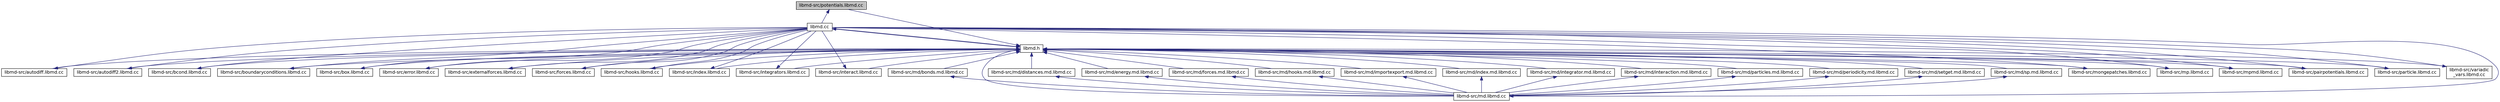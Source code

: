 digraph "libmd-src/potentials.libmd.cc"
{
 // INTERACTIVE_SVG=YES
 // LATEX_PDF_SIZE
  bgcolor="transparent";
  edge [fontname="Helvetica",fontsize="12",labelfontname="Helvetica",labelfontsize="12"];
  node [fontname="Helvetica",fontsize="12",shape=record];
  Node1 [label="libmd-src/potentials.libmd.cc",height=0.2,width=0.4,color="black", fillcolor="grey75", style="filled", fontcolor="black",tooltip=" "];
  Node1 -> Node2 [dir="back",color="midnightblue",fontsize="12",style="solid",fontname="Helvetica"];
  Node2 [label="libmd.cc",height=0.2,width=0.4,color="black",URL="$libmd_8cc.html",tooltip=" "];
  Node2 -> Node3 [dir="back",color="midnightblue",fontsize="12",style="solid",fontname="Helvetica"];
  Node3 [label="libmd.h",height=0.2,width=0.4,color="black",URL="$libmd_8h.html",tooltip=" "];
  Node3 -> Node4 [dir="back",color="midnightblue",fontsize="12",style="solid",fontname="Helvetica"];
  Node4 [label="libmd-src/autodiff.libmd.cc",height=0.2,width=0.4,color="black",URL="$autodiff_8libmd_8cc.html",tooltip=" "];
  Node4 -> Node2 [dir="back",color="midnightblue",fontsize="12",style="solid",fontname="Helvetica"];
  Node3 -> Node5 [dir="back",color="midnightblue",fontsize="12",style="solid",fontname="Helvetica"];
  Node5 [label="libmd-src/autodiff2.libmd.cc",height=0.2,width=0.4,color="black",URL="$autodiff2_8libmd_8cc.html",tooltip=" "];
  Node5 -> Node2 [dir="back",color="midnightblue",fontsize="12",style="solid",fontname="Helvetica"];
  Node3 -> Node6 [dir="back",color="midnightblue",fontsize="12",style="solid",fontname="Helvetica"];
  Node6 [label="libmd-src/bcond.libmd.cc",height=0.2,width=0.4,color="black",URL="$bcond_8libmd_8cc.html",tooltip=" "];
  Node6 -> Node2 [dir="back",color="midnightblue",fontsize="12",style="solid",fontname="Helvetica"];
  Node3 -> Node7 [dir="back",color="midnightblue",fontsize="12",style="solid",fontname="Helvetica"];
  Node7 [label="libmd-src/boundaryconditions.libmd.cc",height=0.2,width=0.4,color="black",URL="$boundaryconditions_8libmd_8cc.html",tooltip=" "];
  Node7 -> Node2 [dir="back",color="midnightblue",fontsize="12",style="solid",fontname="Helvetica"];
  Node3 -> Node8 [dir="back",color="midnightblue",fontsize="12",style="solid",fontname="Helvetica"];
  Node8 [label="libmd-src/box.libmd.cc",height=0.2,width=0.4,color="black",URL="$box_8libmd_8cc.html",tooltip=" "];
  Node8 -> Node2 [dir="back",color="midnightblue",fontsize="12",style="solid",fontname="Helvetica"];
  Node3 -> Node9 [dir="back",color="midnightblue",fontsize="12",style="solid",fontname="Helvetica"];
  Node9 [label="libmd-src/error.libmd.cc",height=0.2,width=0.4,color="black",URL="$error_8libmd_8cc.html",tooltip=" "];
  Node9 -> Node2 [dir="back",color="midnightblue",fontsize="12",style="solid",fontname="Helvetica"];
  Node3 -> Node10 [dir="back",color="midnightblue",fontsize="12",style="solid",fontname="Helvetica"];
  Node10 [label="libmd-src/externalforces.libmd.cc",height=0.2,width=0.4,color="black",URL="$externalforces_8libmd_8cc.html",tooltip=" "];
  Node10 -> Node2 [dir="back",color="midnightblue",fontsize="12",style="solid",fontname="Helvetica"];
  Node3 -> Node11 [dir="back",color="midnightblue",fontsize="12",style="solid",fontname="Helvetica"];
  Node11 [label="libmd-src/forces.libmd.cc",height=0.2,width=0.4,color="black",URL="$forces_8libmd_8cc.html",tooltip=" "];
  Node11 -> Node2 [dir="back",color="midnightblue",fontsize="12",style="solid",fontname="Helvetica"];
  Node3 -> Node12 [dir="back",color="midnightblue",fontsize="12",style="solid",fontname="Helvetica"];
  Node12 [label="libmd-src/hooks.libmd.cc",height=0.2,width=0.4,color="black",URL="$hooks_8libmd_8cc.html",tooltip=" "];
  Node12 -> Node2 [dir="back",color="midnightblue",fontsize="12",style="solid",fontname="Helvetica"];
  Node3 -> Node13 [dir="back",color="midnightblue",fontsize="12",style="solid",fontname="Helvetica"];
  Node13 [label="libmd-src/index.libmd.cc",height=0.2,width=0.4,color="black",URL="$index_8libmd_8cc.html",tooltip=" "];
  Node13 -> Node2 [dir="back",color="midnightblue",fontsize="12",style="solid",fontname="Helvetica"];
  Node3 -> Node14 [dir="back",color="midnightblue",fontsize="12",style="solid",fontname="Helvetica"];
  Node14 [label="libmd-src/integrators.libmd.cc",height=0.2,width=0.4,color="black",URL="$integrators_8libmd_8cc.html",tooltip=" "];
  Node14 -> Node2 [dir="back",color="midnightblue",fontsize="12",style="solid",fontname="Helvetica"];
  Node3 -> Node15 [dir="back",color="midnightblue",fontsize="12",style="solid",fontname="Helvetica"];
  Node15 [label="libmd-src/interact.libmd.cc",height=0.2,width=0.4,color="black",URL="$interact_8libmd_8cc.html",tooltip=" "];
  Node15 -> Node2 [dir="back",color="midnightblue",fontsize="12",style="solid",fontname="Helvetica"];
  Node3 -> Node16 [dir="back",color="midnightblue",fontsize="12",style="solid",fontname="Helvetica"];
  Node16 [label="libmd-src/md/bonds.md.libmd.cc",height=0.2,width=0.4,color="black",URL="$bonds_8md_8libmd_8cc.html",tooltip=" "];
  Node16 -> Node17 [dir="back",color="midnightblue",fontsize="12",style="solid",fontname="Helvetica"];
  Node17 [label="libmd-src/md.libmd.cc",height=0.2,width=0.4,color="black",URL="$md_8libmd_8cc.html",tooltip=" "];
  Node17 -> Node2 [dir="back",color="midnightblue",fontsize="12",style="solid",fontname="Helvetica"];
  Node3 -> Node18 [dir="back",color="midnightblue",fontsize="12",style="solid",fontname="Helvetica"];
  Node18 [label="libmd-src/md/distances.md.libmd.cc",height=0.2,width=0.4,color="black",URL="$distances_8md_8libmd_8cc.html",tooltip=" "];
  Node18 -> Node17 [dir="back",color="midnightblue",fontsize="12",style="solid",fontname="Helvetica"];
  Node3 -> Node19 [dir="back",color="midnightblue",fontsize="12",style="solid",fontname="Helvetica"];
  Node19 [label="libmd-src/md/energy.md.libmd.cc",height=0.2,width=0.4,color="black",URL="$energy_8md_8libmd_8cc.html",tooltip=" "];
  Node19 -> Node17 [dir="back",color="midnightblue",fontsize="12",style="solid",fontname="Helvetica"];
  Node3 -> Node20 [dir="back",color="midnightblue",fontsize="12",style="solid",fontname="Helvetica"];
  Node20 [label="libmd-src/md/forces.md.libmd.cc",height=0.2,width=0.4,color="black",URL="$forces_8md_8libmd_8cc.html",tooltip=" "];
  Node20 -> Node17 [dir="back",color="midnightblue",fontsize="12",style="solid",fontname="Helvetica"];
  Node3 -> Node21 [dir="back",color="midnightblue",fontsize="12",style="solid",fontname="Helvetica"];
  Node21 [label="libmd-src/md/hooks.md.libmd.cc",height=0.2,width=0.4,color="black",URL="$hooks_8md_8libmd_8cc.html",tooltip=" "];
  Node21 -> Node17 [dir="back",color="midnightblue",fontsize="12",style="solid",fontname="Helvetica"];
  Node3 -> Node22 [dir="back",color="midnightblue",fontsize="12",style="solid",fontname="Helvetica"];
  Node22 [label="libmd-src/md/importexport.md.libmd.cc",height=0.2,width=0.4,color="black",URL="$importexport_8md_8libmd_8cc.html",tooltip=" "];
  Node22 -> Node17 [dir="back",color="midnightblue",fontsize="12",style="solid",fontname="Helvetica"];
  Node3 -> Node23 [dir="back",color="midnightblue",fontsize="12",style="solid",fontname="Helvetica"];
  Node23 [label="libmd-src/md/index.md.libmd.cc",height=0.2,width=0.4,color="black",URL="$index_8md_8libmd_8cc.html",tooltip=" "];
  Node23 -> Node17 [dir="back",color="midnightblue",fontsize="12",style="solid",fontname="Helvetica"];
  Node3 -> Node24 [dir="back",color="midnightblue",fontsize="12",style="solid",fontname="Helvetica"];
  Node24 [label="libmd-src/md/integrator.md.libmd.cc",height=0.2,width=0.4,color="black",URL="$integrator_8md_8libmd_8cc.html",tooltip=" "];
  Node24 -> Node17 [dir="back",color="midnightblue",fontsize="12",style="solid",fontname="Helvetica"];
  Node3 -> Node25 [dir="back",color="midnightblue",fontsize="12",style="solid",fontname="Helvetica"];
  Node25 [label="libmd-src/md/interaction.md.libmd.cc",height=0.2,width=0.4,color="black",URL="$interaction_8md_8libmd_8cc.html",tooltip=" "];
  Node25 -> Node17 [dir="back",color="midnightblue",fontsize="12",style="solid",fontname="Helvetica"];
  Node3 -> Node26 [dir="back",color="midnightblue",fontsize="12",style="solid",fontname="Helvetica"];
  Node26 [label="libmd-src/md/particles.md.libmd.cc",height=0.2,width=0.4,color="black",URL="$particles_8md_8libmd_8cc.html",tooltip=" "];
  Node26 -> Node17 [dir="back",color="midnightblue",fontsize="12",style="solid",fontname="Helvetica"];
  Node3 -> Node27 [dir="back",color="midnightblue",fontsize="12",style="solid",fontname="Helvetica"];
  Node27 [label="libmd-src/md/periodicity.md.libmd.cc",height=0.2,width=0.4,color="black",URL="$periodicity_8md_8libmd_8cc.html",tooltip=" "];
  Node27 -> Node17 [dir="back",color="midnightblue",fontsize="12",style="solid",fontname="Helvetica"];
  Node3 -> Node28 [dir="back",color="midnightblue",fontsize="12",style="solid",fontname="Helvetica"];
  Node28 [label="libmd-src/md/setget.md.libmd.cc",height=0.2,width=0.4,color="black",URL="$setget_8md_8libmd_8cc.html",tooltip=" "];
  Node28 -> Node17 [dir="back",color="midnightblue",fontsize="12",style="solid",fontname="Helvetica"];
  Node3 -> Node29 [dir="back",color="midnightblue",fontsize="12",style="solid",fontname="Helvetica"];
  Node29 [label="libmd-src/md/sp.md.libmd.cc",height=0.2,width=0.4,color="black",URL="$sp_8md_8libmd_8cc.html",tooltip=" "];
  Node29 -> Node17 [dir="back",color="midnightblue",fontsize="12",style="solid",fontname="Helvetica"];
  Node3 -> Node17 [dir="back",color="midnightblue",fontsize="12",style="solid",fontname="Helvetica"];
  Node3 -> Node30 [dir="back",color="midnightblue",fontsize="12",style="solid",fontname="Helvetica"];
  Node30 [label="libmd-src/mongepatches.libmd.cc",height=0.2,width=0.4,color="black",URL="$mongepatches_8libmd_8cc.html",tooltip=" "];
  Node30 -> Node2 [dir="back",color="midnightblue",fontsize="12",style="solid",fontname="Helvetica"];
  Node3 -> Node31 [dir="back",color="midnightblue",fontsize="12",style="solid",fontname="Helvetica"];
  Node31 [label="libmd-src/mp.libmd.cc",height=0.2,width=0.4,color="black",URL="$mp_8libmd_8cc.html",tooltip=" "];
  Node31 -> Node2 [dir="back",color="midnightblue",fontsize="12",style="solid",fontname="Helvetica"];
  Node3 -> Node32 [dir="back",color="midnightblue",fontsize="12",style="solid",fontname="Helvetica"];
  Node32 [label="libmd-src/mpmd.libmd.cc",height=0.2,width=0.4,color="black",URL="$mpmd_8libmd_8cc.html",tooltip=" "];
  Node32 -> Node2 [dir="back",color="midnightblue",fontsize="12",style="solid",fontname="Helvetica"];
  Node3 -> Node33 [dir="back",color="midnightblue",fontsize="12",style="solid",fontname="Helvetica"];
  Node33 [label="libmd-src/pairpotentials.libmd.cc",height=0.2,width=0.4,color="black",URL="$pairpotentials_8libmd_8cc.html",tooltip=" "];
  Node33 -> Node2 [dir="back",color="midnightblue",fontsize="12",style="solid",fontname="Helvetica"];
  Node3 -> Node34 [dir="back",color="midnightblue",fontsize="12",style="solid",fontname="Helvetica"];
  Node34 [label="libmd-src/particle.libmd.cc",height=0.2,width=0.4,color="black",URL="$particle_8libmd_8cc.html",tooltip=" "];
  Node34 -> Node2 [dir="back",color="midnightblue",fontsize="12",style="solid",fontname="Helvetica"];
  Node3 -> Node1 [dir="back",color="midnightblue",fontsize="12",style="solid",fontname="Helvetica"];
  Node3 -> Node35 [dir="back",color="midnightblue",fontsize="12",style="solid",fontname="Helvetica"];
  Node35 [label="libmd-src/variadic\l_vars.libmd.cc",height=0.2,width=0.4,color="black",URL="$variadic__vars_8libmd_8cc.html",tooltip=" "];
  Node35 -> Node2 [dir="back",color="midnightblue",fontsize="12",style="solid",fontname="Helvetica"];
  Node3 -> Node2 [dir="back",color="midnightblue",fontsize="12",style="solid",fontname="Helvetica"];
}

